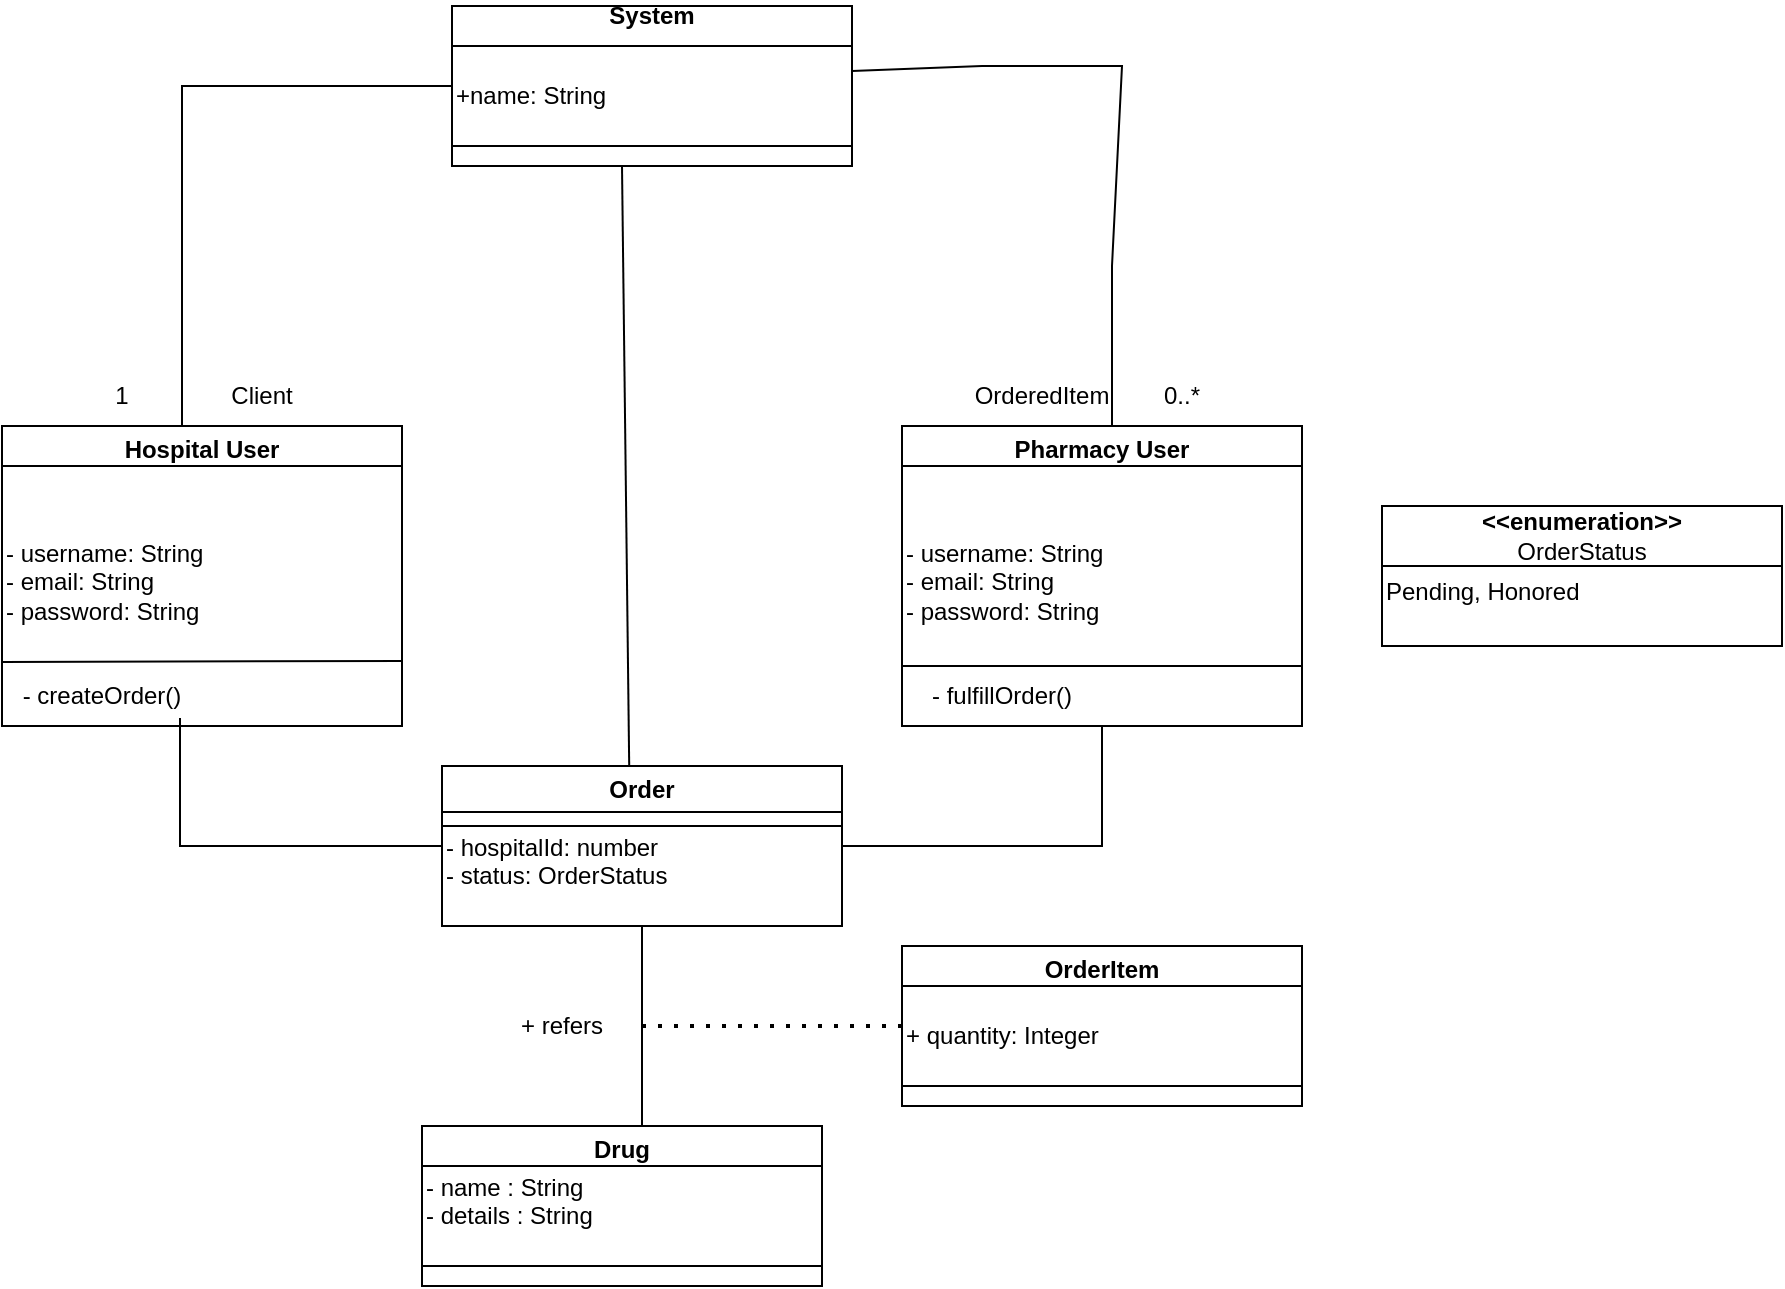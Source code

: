 <mxfile version="26.1.3">
  <diagram name="Page-1" id="TA91ZreWmZzHGBM8d_jT">
    <mxGraphModel dx="1304" dy="929" grid="1" gridSize="10" guides="1" tooltips="1" connect="1" arrows="1" fold="1" page="1" pageScale="1" pageWidth="850" pageHeight="1100" math="0" shadow="0">
      <root>
        <mxCell id="0" />
        <mxCell id="1" parent="0" />
        <mxCell id="gg3U6s2nsnJYhtxrGBEF-2" value="Hospital User" style="swimlane;whiteSpace=wrap;html=1;" parent="1" vertex="1">
          <mxGeometry x="40" y="240" width="200" height="150" as="geometry" />
        </mxCell>
        <mxCell id="gg3U6s2nsnJYhtxrGBEF-3" value="&lt;div&gt;- username: String&lt;/div&gt;&lt;div&gt;- email: String&lt;/div&gt;&lt;div&gt;- password: String&lt;/div&gt;&lt;div&gt;&lt;br&gt;&lt;/div&gt;" style="rounded=0;whiteSpace=wrap;html=1;align=left;" parent="gg3U6s2nsnJYhtxrGBEF-2" vertex="1">
          <mxGeometry y="20" width="200" height="130" as="geometry" />
        </mxCell>
        <mxCell id="wtaL-lXfWgzDlZAhbgq6-2" value="" style="endArrow=none;html=1;rounded=0;entryX=1;entryY=0.75;entryDx=0;entryDy=0;" parent="gg3U6s2nsnJYhtxrGBEF-2" target="gg3U6s2nsnJYhtxrGBEF-3" edge="1">
          <mxGeometry width="50" height="50" relative="1" as="geometry">
            <mxPoint y="118" as="sourcePoint" />
            <mxPoint x="370" y="70" as="targetPoint" />
          </mxGeometry>
        </mxCell>
        <mxCell id="wtaL-lXfWgzDlZAhbgq6-3" value="- createOrder()" style="text;html=1;align=center;verticalAlign=middle;whiteSpace=wrap;rounded=0;" parent="gg3U6s2nsnJYhtxrGBEF-2" vertex="1">
          <mxGeometry y="120" width="100" height="30" as="geometry" />
        </mxCell>
        <mxCell id="gg3U6s2nsnJYhtxrGBEF-6" value="Pharmacy User" style="swimlane;whiteSpace=wrap;html=1;" parent="1" vertex="1">
          <mxGeometry x="490" y="240" width="200" height="150" as="geometry" />
        </mxCell>
        <mxCell id="gg3U6s2nsnJYhtxrGBEF-7" value="&lt;div&gt;- username: String&lt;/div&gt;&lt;div&gt;- email: String&lt;/div&gt;&lt;div&gt;- password: String&lt;/div&gt;&lt;div&gt;&lt;br&gt;&lt;/div&gt;" style="rounded=0;whiteSpace=wrap;html=1;align=left;" parent="gg3U6s2nsnJYhtxrGBEF-6" vertex="1">
          <mxGeometry y="20" width="200" height="130" as="geometry" />
        </mxCell>
        <mxCell id="wtaL-lXfWgzDlZAhbgq6-5" value="" style="endArrow=none;html=1;rounded=0;entryX=1;entryY=0.75;entryDx=0;entryDy=0;" parent="gg3U6s2nsnJYhtxrGBEF-6" edge="1">
          <mxGeometry width="50" height="50" relative="1" as="geometry">
            <mxPoint y="120" as="sourcePoint" />
            <mxPoint x="200" y="120" as="targetPoint" />
          </mxGeometry>
        </mxCell>
        <mxCell id="wtaL-lXfWgzDlZAhbgq6-6" value="- fulfillOrder()" style="text;html=1;align=center;verticalAlign=middle;whiteSpace=wrap;rounded=0;" parent="gg3U6s2nsnJYhtxrGBEF-6" vertex="1">
          <mxGeometry y="120" width="100" height="30" as="geometry" />
        </mxCell>
        <mxCell id="gg3U6s2nsnJYhtxrGBEF-11" value="&amp;lt;&amp;lt;enumeration&amp;gt;&amp;gt;&lt;div&gt;&lt;span style=&quot;font-weight: 400; text-align: left;&quot;&gt;OrderStatus&lt;/span&gt;&lt;/div&gt;" style="swimlane;whiteSpace=wrap;html=1;startSize=30;" parent="1" vertex="1">
          <mxGeometry x="730" y="280" width="200" height="60" as="geometry" />
        </mxCell>
        <mxCell id="gg3U6s2nsnJYhtxrGBEF-12" value="Pending, Honored&lt;div&gt;&lt;br&gt;&lt;/div&gt;" style="rounded=0;whiteSpace=wrap;html=1;align=left;" parent="gg3U6s2nsnJYhtxrGBEF-11" vertex="1">
          <mxGeometry y="30" width="200" height="40" as="geometry" />
        </mxCell>
        <mxCell id="gg3U6s2nsnJYhtxrGBEF-15" value="" style="endArrow=none;html=1;rounded=0;entryX=1;entryY=0.5;entryDx=0;entryDy=0;" parent="1" target="gg3U6s2nsnJYhtxrGBEF-22" edge="1">
          <mxGeometry width="50" height="50" relative="1" as="geometry">
            <mxPoint x="130" y="240" as="sourcePoint" />
            <mxPoint x="600" y="230" as="targetPoint" />
            <Array as="points">
              <mxPoint x="130" y="160" />
              <mxPoint x="130" y="70" />
            </Array>
          </mxGeometry>
        </mxCell>
        <mxCell id="gg3U6s2nsnJYhtxrGBEF-16" value="1" style="text;html=1;align=center;verticalAlign=middle;whiteSpace=wrap;rounded=0;" parent="1" vertex="1">
          <mxGeometry x="70" y="210" width="60" height="30" as="geometry" />
        </mxCell>
        <mxCell id="gg3U6s2nsnJYhtxrGBEF-17" value="Client" style="text;html=1;align=center;verticalAlign=middle;whiteSpace=wrap;rounded=0;" parent="1" vertex="1">
          <mxGeometry x="140" y="210" width="60" height="30" as="geometry" />
        </mxCell>
        <mxCell id="gg3U6s2nsnJYhtxrGBEF-18" value="OrderedItem" style="text;html=1;align=center;verticalAlign=middle;whiteSpace=wrap;rounded=0;" parent="1" vertex="1">
          <mxGeometry x="530" y="210" width="60" height="30" as="geometry" />
        </mxCell>
        <mxCell id="gg3U6s2nsnJYhtxrGBEF-19" value="0..*" style="text;html=1;align=center;verticalAlign=middle;whiteSpace=wrap;rounded=0;" parent="1" vertex="1">
          <mxGeometry x="600" y="210" width="60" height="30" as="geometry" />
        </mxCell>
        <mxCell id="gg3U6s2nsnJYhtxrGBEF-21" value="" style="endArrow=none;html=1;rounded=0;exitX=0.468;exitY=-0.006;exitDx=0;exitDy=0;exitPerimeter=0;" parent="1" source="wtaL-lXfWgzDlZAhbgq6-7" edge="1">
          <mxGeometry width="50" height="50" relative="1" as="geometry">
            <mxPoint x="350" y="170" as="sourcePoint" />
            <mxPoint x="350" y="110" as="targetPoint" />
          </mxGeometry>
        </mxCell>
        <mxCell id="gg3U6s2nsnJYhtxrGBEF-22" value="System&lt;div&gt;&lt;br&gt;&lt;/div&gt;" style="swimlane;whiteSpace=wrap;html=1;" parent="1" vertex="1">
          <mxGeometry x="265" y="30" width="200" height="80" as="geometry" />
        </mxCell>
        <mxCell id="gg3U6s2nsnJYhtxrGBEF-23" value="+name: String" style="rounded=0;whiteSpace=wrap;html=1;align=left;" parent="gg3U6s2nsnJYhtxrGBEF-22" vertex="1">
          <mxGeometry y="20" width="200" height="50" as="geometry" />
        </mxCell>
        <mxCell id="wtaL-lXfWgzDlZAhbgq6-1" value="" style="endArrow=none;html=1;rounded=0;exitX=0.445;exitY=0.969;exitDx=0;exitDy=0;exitPerimeter=0;" parent="1" source="gg3U6s2nsnJYhtxrGBEF-3" edge="1">
          <mxGeometry width="50" height="50" relative="1" as="geometry">
            <mxPoint x="129" y="530" as="sourcePoint" />
            <mxPoint x="280" y="450" as="targetPoint" />
            <Array as="points">
              <mxPoint x="129" y="450" />
              <mxPoint x="300" y="450" />
            </Array>
          </mxGeometry>
        </mxCell>
        <mxCell id="wtaL-lXfWgzDlZAhbgq6-7" value="&lt;div&gt;Order&lt;/div&gt;" style="swimlane;whiteSpace=wrap;html=1;" parent="1" vertex="1">
          <mxGeometry x="260" y="410" width="200" height="80" as="geometry" />
        </mxCell>
        <mxCell id="wtaL-lXfWgzDlZAhbgq6-8" value="- hospitalId: number&lt;div&gt;- status: OrderStatus&lt;/div&gt;&lt;div&gt;&lt;br&gt;&lt;/div&gt;" style="rounded=0;whiteSpace=wrap;html=1;align=left;" parent="wtaL-lXfWgzDlZAhbgq6-7" vertex="1">
          <mxGeometry y="30" width="200" height="50" as="geometry" />
        </mxCell>
        <mxCell id="wtaL-lXfWgzDlZAhbgq6-10" value="" style="endArrow=none;html=1;rounded=0;entryX=0.5;entryY=1;entryDx=0;entryDy=0;exitX=1;exitY=0.5;exitDx=0;exitDy=0;" parent="1" source="wtaL-lXfWgzDlZAhbgq6-7" target="gg3U6s2nsnJYhtxrGBEF-6" edge="1">
          <mxGeometry width="50" height="50" relative="1" as="geometry">
            <mxPoint x="460" y="460" as="sourcePoint" />
            <mxPoint x="510" y="410" as="targetPoint" />
            <Array as="points">
              <mxPoint x="590" y="450" />
            </Array>
          </mxGeometry>
        </mxCell>
        <mxCell id="wtaL-lXfWgzDlZAhbgq6-11" value="" style="endArrow=none;html=1;rounded=0;entryX=1;entryY=0.25;entryDx=0;entryDy=0;" parent="1" target="gg3U6s2nsnJYhtxrGBEF-23" edge="1">
          <mxGeometry width="50" height="50" relative="1" as="geometry">
            <mxPoint x="595" y="240" as="sourcePoint" />
            <mxPoint x="930" y="70" as="targetPoint" />
            <Array as="points">
              <mxPoint x="595" y="160" />
              <mxPoint x="600" y="60" />
              <mxPoint x="530" y="60" />
            </Array>
          </mxGeometry>
        </mxCell>
        <mxCell id="wtaL-lXfWgzDlZAhbgq6-12" value="" style="endArrow=none;html=1;rounded=0;" parent="1" edge="1">
          <mxGeometry width="50" height="50" relative="1" as="geometry">
            <mxPoint x="360" y="600" as="sourcePoint" />
            <mxPoint x="360" y="490" as="targetPoint" />
          </mxGeometry>
        </mxCell>
        <mxCell id="wtaL-lXfWgzDlZAhbgq6-13" value="&lt;div&gt;Drug&lt;/div&gt;" style="swimlane;whiteSpace=wrap;html=1;startSize=23;" parent="1" vertex="1">
          <mxGeometry x="250" y="590" width="200" height="80" as="geometry" />
        </mxCell>
        <mxCell id="wtaL-lXfWgzDlZAhbgq6-14" value="- name : String&lt;div&gt;- details : String&lt;/div&gt;&lt;div&gt;&lt;br&gt;&lt;/div&gt;" style="rounded=0;whiteSpace=wrap;html=1;align=left;" parent="wtaL-lXfWgzDlZAhbgq6-13" vertex="1">
          <mxGeometry y="20" width="200" height="50" as="geometry" />
        </mxCell>
        <mxCell id="wtaL-lXfWgzDlZAhbgq6-15" value="" style="endArrow=none;dashed=1;html=1;dashPattern=1 3;strokeWidth=2;rounded=0;" parent="1" edge="1">
          <mxGeometry width="50" height="50" relative="1" as="geometry">
            <mxPoint x="360" y="540" as="sourcePoint" />
            <mxPoint x="490" y="540" as="targetPoint" />
          </mxGeometry>
        </mxCell>
        <mxCell id="wtaL-lXfWgzDlZAhbgq6-16" value="&lt;div&gt;OrderItem&lt;/div&gt;" style="swimlane;whiteSpace=wrap;html=1;" parent="1" vertex="1">
          <mxGeometry x="490" y="500" width="200" height="80" as="geometry" />
        </mxCell>
        <mxCell id="wtaL-lXfWgzDlZAhbgq6-17" value="&lt;div&gt;+ quantity: Integer&lt;/div&gt;" style="rounded=0;whiteSpace=wrap;html=1;align=left;" parent="wtaL-lXfWgzDlZAhbgq6-16" vertex="1">
          <mxGeometry y="20" width="200" height="50" as="geometry" />
        </mxCell>
        <mxCell id="wtaL-lXfWgzDlZAhbgq6-18" value="+ refers" style="text;html=1;align=center;verticalAlign=middle;whiteSpace=wrap;rounded=0;" parent="1" vertex="1">
          <mxGeometry x="290" y="525" width="60" height="30" as="geometry" />
        </mxCell>
      </root>
    </mxGraphModel>
  </diagram>
</mxfile>
